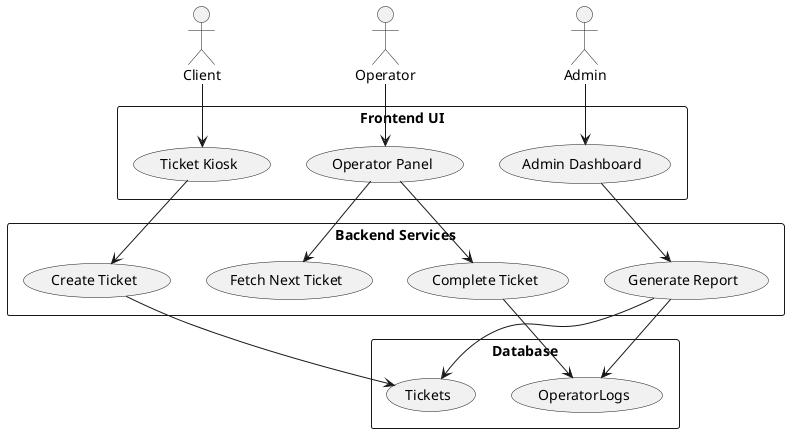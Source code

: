 @startuml DFD
actor Client
actor Operator
actor Admin


rectangle "Frontend UI" {
    Client --> (Ticket Kiosk)
    Operator --> (Operator Panel)
    Admin --> (Admin Dashboard)
}

rectangle "Backend Services" {
    (Ticket Kiosk) --> (Create Ticket)
    (Operator Panel) --> (Fetch Next Ticket)
    (Operator Panel) --> (Complete Ticket)
    (Admin Dashboard) --> (Generate Report)
}

rectangle "Database" {
    (Create Ticket) --> (Tickets)
    (Complete Ticket) --> (OperatorLogs)
    (Generate Report) --> (Tickets)
    (Generate Report) --> (OperatorLogs)
}
@enduml

